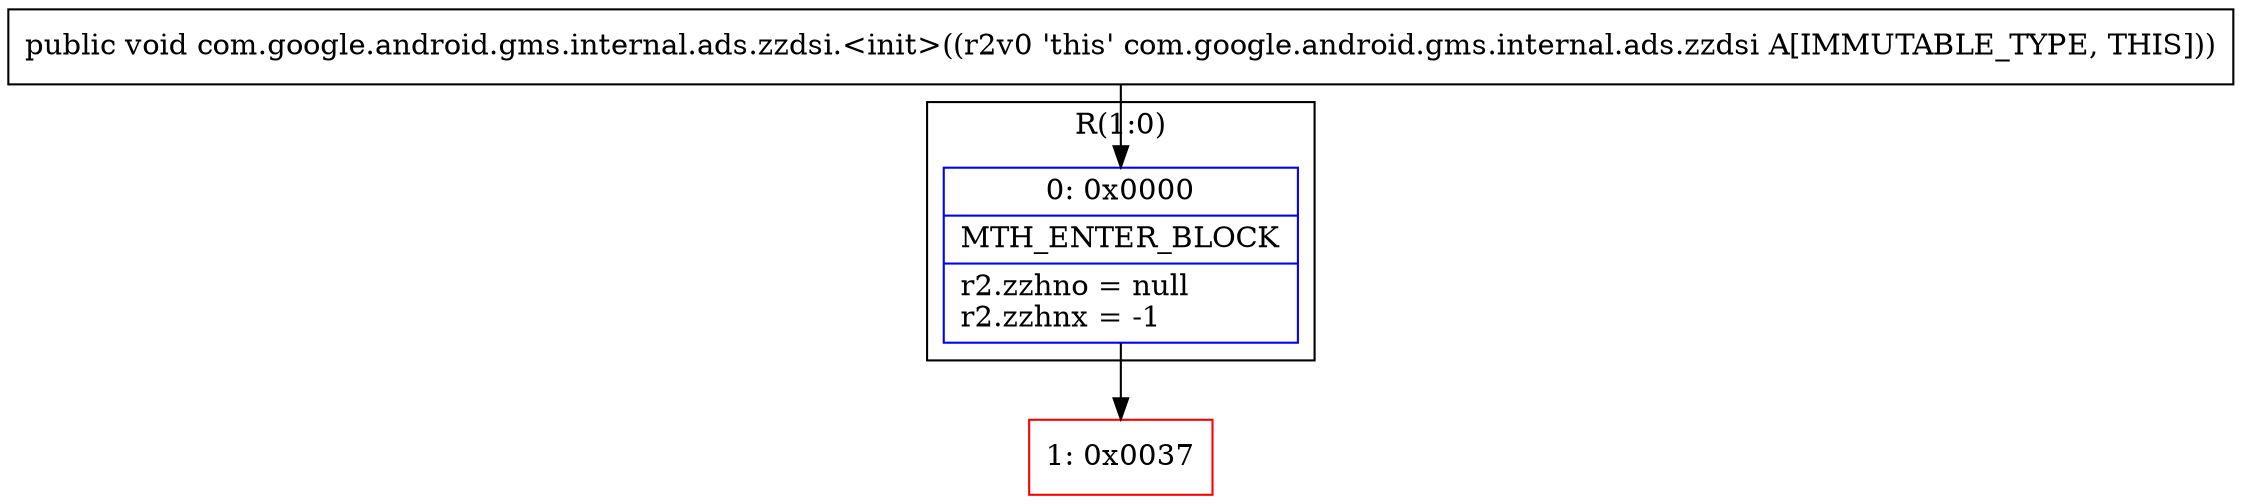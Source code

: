 digraph "CFG forcom.google.android.gms.internal.ads.zzdsi.\<init\>()V" {
subgraph cluster_Region_1005606839 {
label = "R(1:0)";
node [shape=record,color=blue];
Node_0 [shape=record,label="{0\:\ 0x0000|MTH_ENTER_BLOCK\l|r2.zzhno = null\lr2.zzhnx = \-1\l}"];
}
Node_1 [shape=record,color=red,label="{1\:\ 0x0037}"];
MethodNode[shape=record,label="{public void com.google.android.gms.internal.ads.zzdsi.\<init\>((r2v0 'this' com.google.android.gms.internal.ads.zzdsi A[IMMUTABLE_TYPE, THIS])) }"];
MethodNode -> Node_0;
Node_0 -> Node_1;
}

